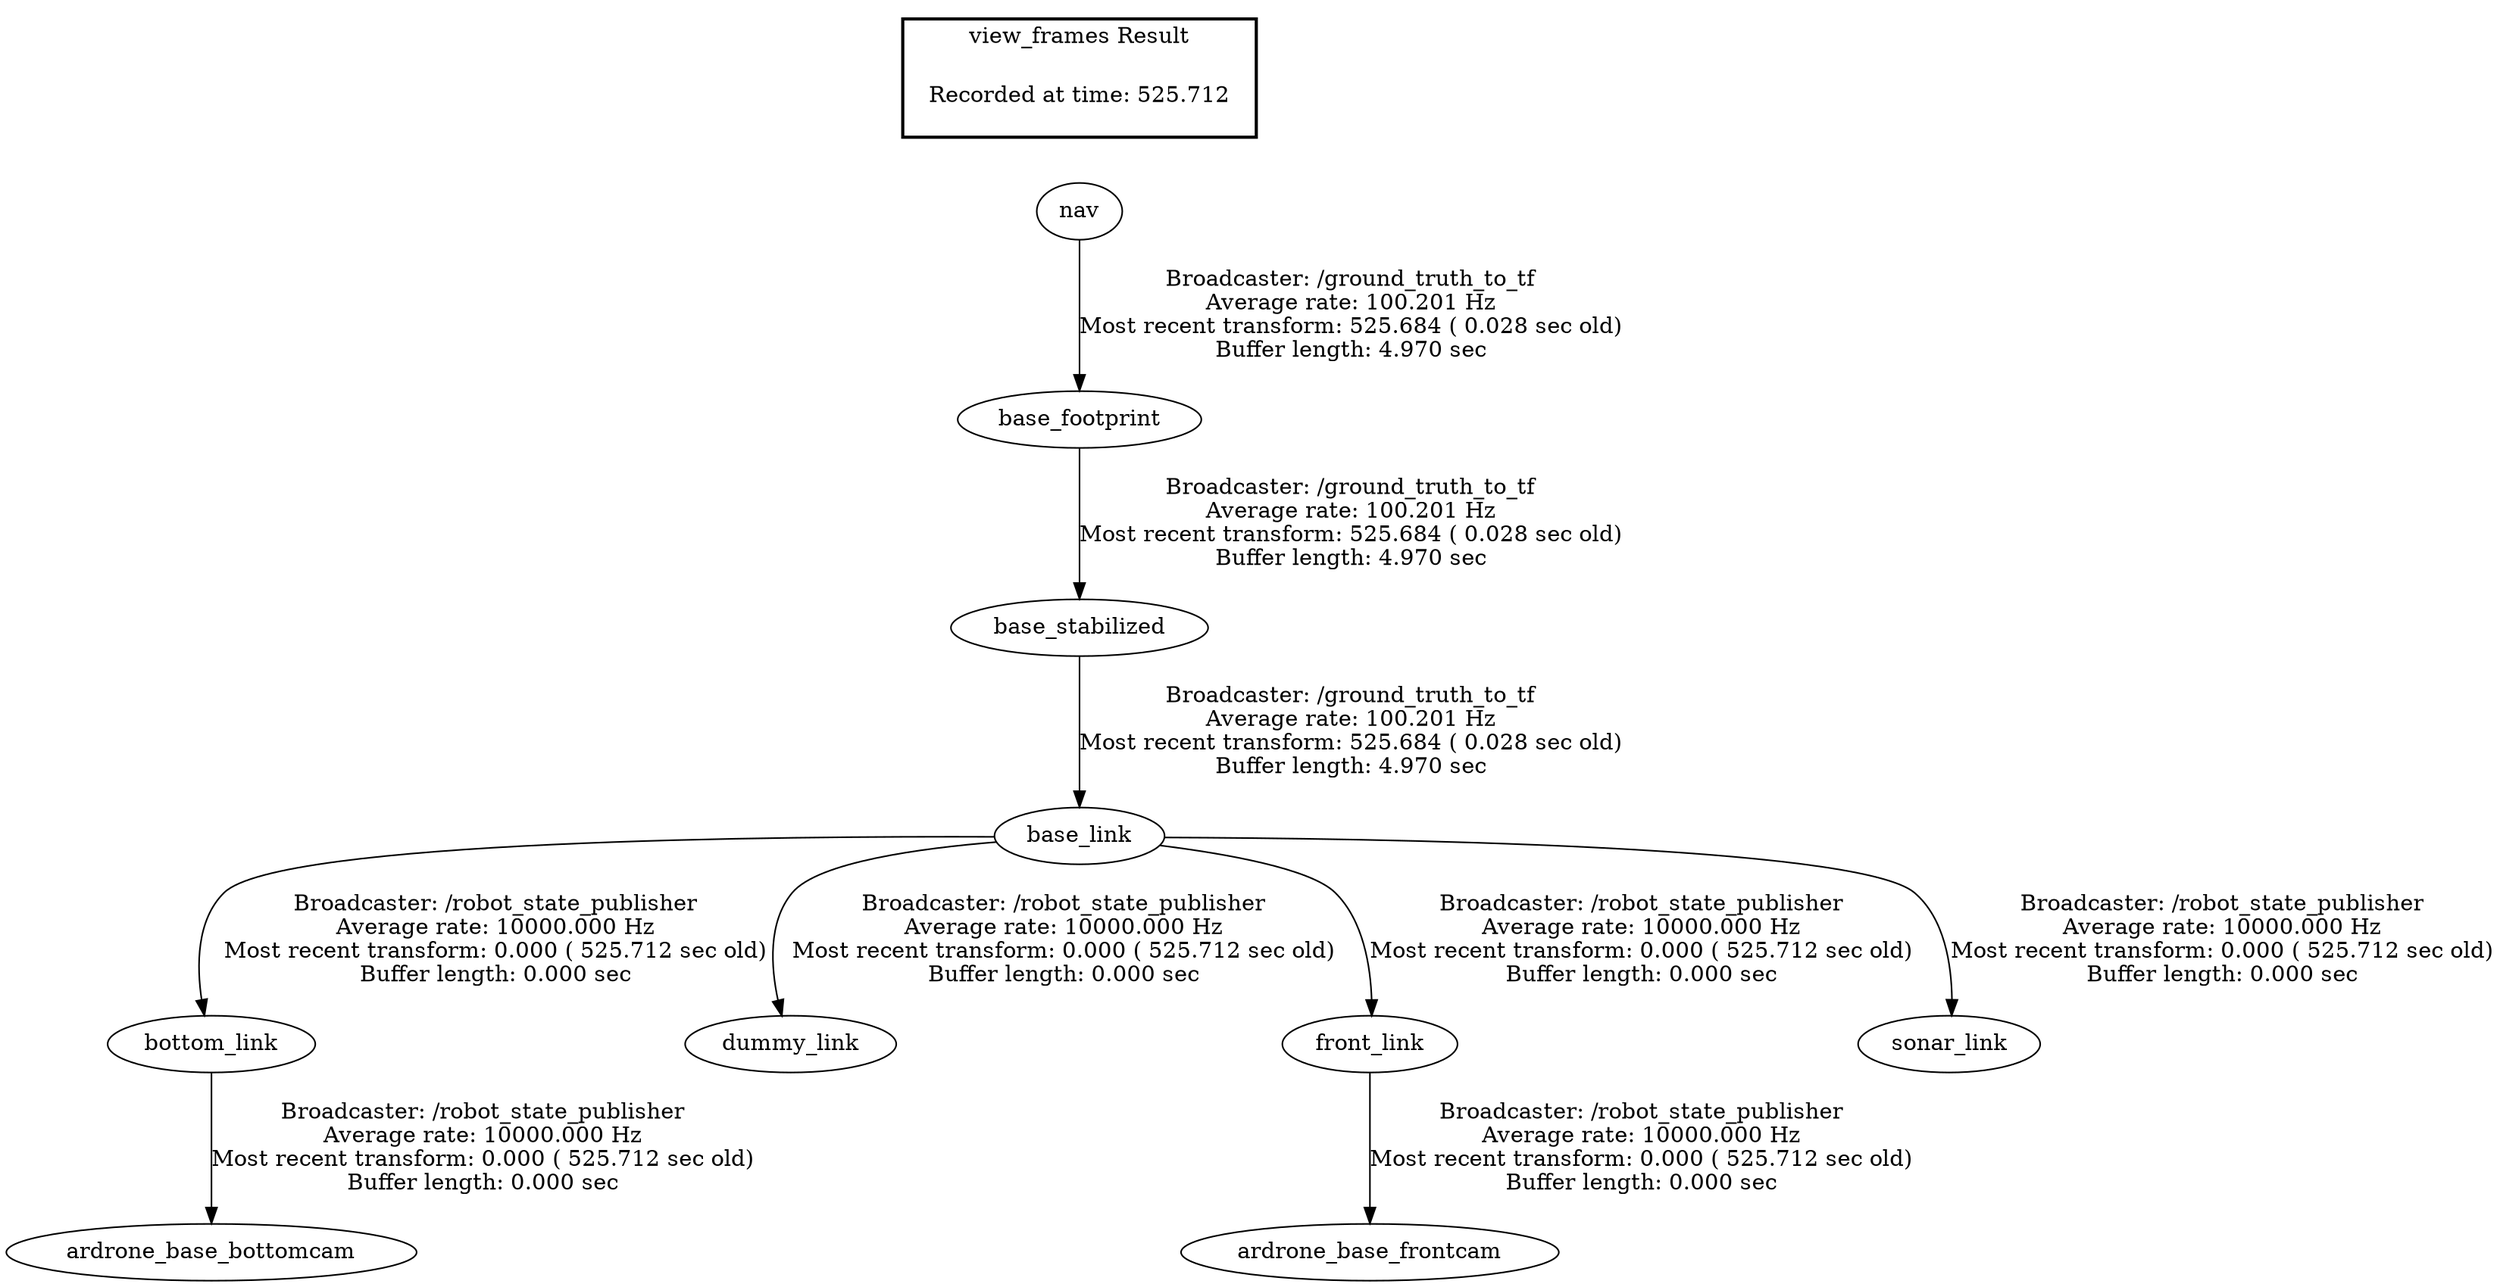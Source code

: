 digraph G {
"base_link" -> "bottom_link"[label="Broadcaster: /robot_state_publisher\nAverage rate: 10000.000 Hz\nMost recent transform: 0.000 ( 525.712 sec old)\nBuffer length: 0.000 sec\n"];
"base_stabilized" -> "base_link"[label="Broadcaster: /ground_truth_to_tf\nAverage rate: 100.201 Hz\nMost recent transform: 525.684 ( 0.028 sec old)\nBuffer length: 4.970 sec\n"];
"bottom_link" -> "ardrone_base_bottomcam"[label="Broadcaster: /robot_state_publisher\nAverage rate: 10000.000 Hz\nMost recent transform: 0.000 ( 525.712 sec old)\nBuffer length: 0.000 sec\n"];
"base_link" -> "dummy_link"[label="Broadcaster: /robot_state_publisher\nAverage rate: 10000.000 Hz\nMost recent transform: 0.000 ( 525.712 sec old)\nBuffer length: 0.000 sec\n"];
"base_link" -> "front_link"[label="Broadcaster: /robot_state_publisher\nAverage rate: 10000.000 Hz\nMost recent transform: 0.000 ( 525.712 sec old)\nBuffer length: 0.000 sec\n"];
"front_link" -> "ardrone_base_frontcam"[label="Broadcaster: /robot_state_publisher\nAverage rate: 10000.000 Hz\nMost recent transform: 0.000 ( 525.712 sec old)\nBuffer length: 0.000 sec\n"];
"base_link" -> "sonar_link"[label="Broadcaster: /robot_state_publisher\nAverage rate: 10000.000 Hz\nMost recent transform: 0.000 ( 525.712 sec old)\nBuffer length: 0.000 sec\n"];
"nav" -> "base_footprint"[label="Broadcaster: /ground_truth_to_tf\nAverage rate: 100.201 Hz\nMost recent transform: 525.684 ( 0.028 sec old)\nBuffer length: 4.970 sec\n"];
"base_footprint" -> "base_stabilized"[label="Broadcaster: /ground_truth_to_tf\nAverage rate: 100.201 Hz\nMost recent transform: 525.684 ( 0.028 sec old)\nBuffer length: 4.970 sec\n"];
edge [style=invis];
 subgraph cluster_legend { style=bold; color=black; label ="view_frames Result";
"Recorded at time: 525.712"[ shape=plaintext ] ;
 }->"nav";
}